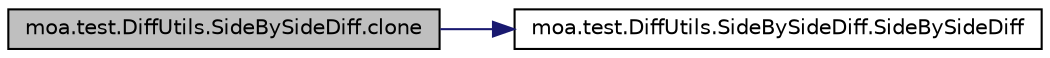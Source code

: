 digraph G
{
  edge [fontname="Helvetica",fontsize="10",labelfontname="Helvetica",labelfontsize="10"];
  node [fontname="Helvetica",fontsize="10",shape=record];
  rankdir=LR;
  Node1 [label="moa.test.DiffUtils.SideBySideDiff.clone",height=0.2,width=0.4,color="black", fillcolor="grey75", style="filled" fontcolor="black"];
  Node1 -> Node2 [color="midnightblue",fontsize="10",style="solid",fontname="Helvetica"];
  Node2 [label="moa.test.DiffUtils.SideBySideDiff.SideBySideDiff",height=0.2,width=0.4,color="black", fillcolor="white", style="filled",URL="$classmoa_1_1test_1_1DiffUtils_1_1SideBySideDiff.html#a2f1b1f028e44a68a1643b605d777472d",tooltip="Initializes the container with an empty diff."];
}
